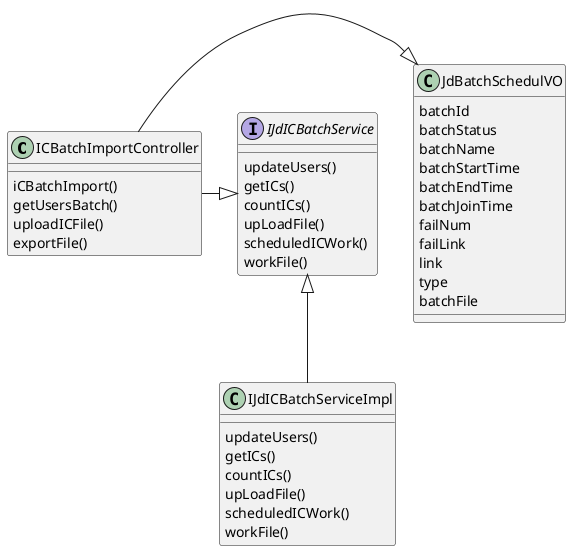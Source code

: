 @startuml

class ICBatchImportController {
    iCBatchImport()
    getUsersBatch()
    uploadICFile()
    exportFile()
}
interface IJdICBatchService {
    updateUsers()
    getICs()
    countICs()
    upLoadFile()
    scheduledICWork()
    workFile()
}
class IJdICBatchServiceImpl {
   updateUsers()
   getICs()
   countICs()
   upLoadFile()
   scheduledICWork()
   workFile()
}

class JdBatchSchedulVO {
  batchId
  batchStatus
  batchName
  batchStartTime
  batchEndTime
  batchJoinTime
  failNum
  failLink
  link
  type
  batchFile
}


ICBatchImportController -|> JdBatchSchedulVO
ICBatchImportController -|> IJdICBatchService
IJdICBatchService <|-- IJdICBatchServiceImpl

@enduml